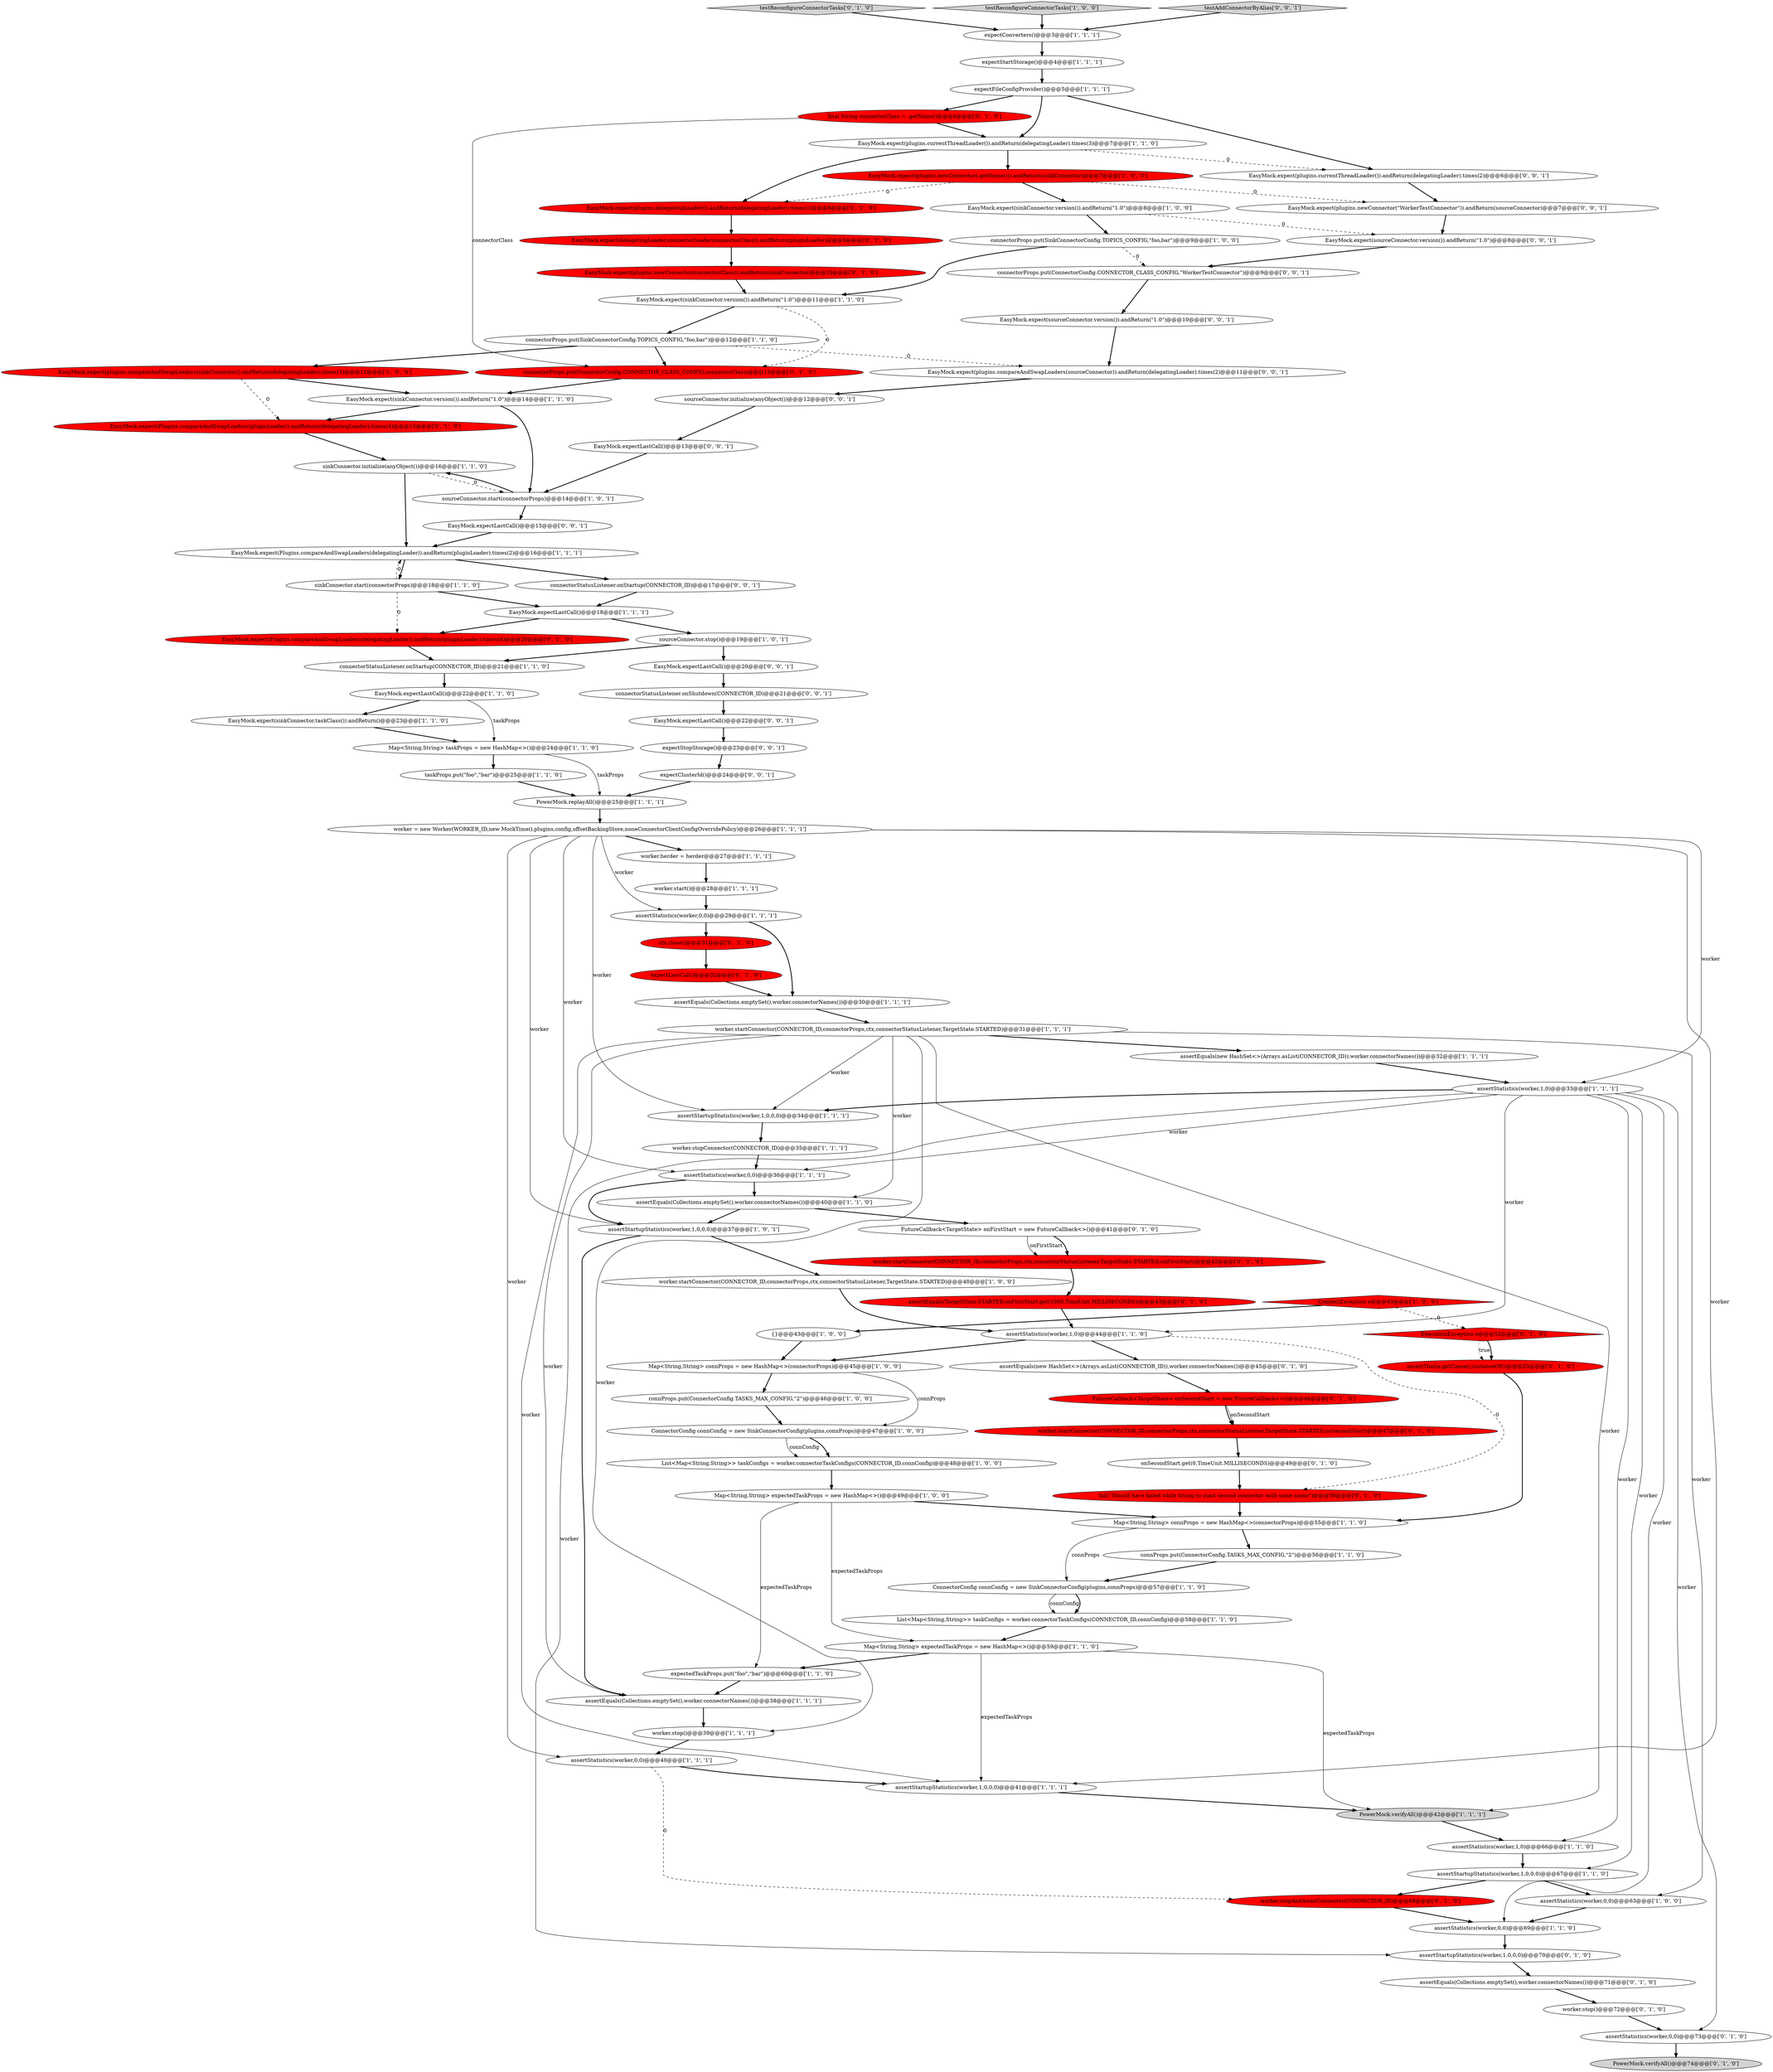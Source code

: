 digraph {
17 [style = filled, label = "connectorProps.put(SinkConnectorConfig.TOPICS_CONFIG,\"foo,bar\")@@@9@@@['1', '0', '0']", fillcolor = white, shape = ellipse image = "AAA0AAABBB1BBB"];
13 [style = filled, label = "EasyMock.expect(sinkConnector.taskClass()).andReturn()@@@23@@@['1', '1', '0']", fillcolor = white, shape = ellipse image = "AAA0AAABBB1BBB"];
51 [style = filled, label = "{}@@@43@@@['1', '0', '0']", fillcolor = white, shape = ellipse image = "AAA0AAABBB1BBB"];
91 [style = filled, label = "EasyMock.expectLastCall()@@@15@@@['0', '0', '1']", fillcolor = white, shape = ellipse image = "AAA0AAABBB3BBB"];
68 [style = filled, label = "testReconfigureConnectorTasks['0', '1', '0']", fillcolor = lightgray, shape = diamond image = "AAA0AAABBB2BBB"];
45 [style = filled, label = "sourceConnector.stop()@@@19@@@['1', '0', '1']", fillcolor = white, shape = ellipse image = "AAA0AAABBB1BBB"];
20 [style = filled, label = "connectorProps.put(SinkConnectorConfig.TOPICS_CONFIG,\"foo,bar\")@@@12@@@['1', '1', '0']", fillcolor = white, shape = ellipse image = "AAA0AAABBB1BBB"];
23 [style = filled, label = "assertStartupStatistics(worker,1,0,0,0)@@@37@@@['1', '0', '1']", fillcolor = white, shape = ellipse image = "AAA0AAABBB1BBB"];
36 [style = filled, label = "worker.herder = herder@@@27@@@['1', '1', '1']", fillcolor = white, shape = ellipse image = "AAA0AAABBB1BBB"];
47 [style = filled, label = "assertStatistics(worker,0,0)@@@69@@@['1', '1', '0']", fillcolor = white, shape = ellipse image = "AAA0AAABBB1BBB"];
0 [style = filled, label = "assertStartupStatistics(worker,1,0,0,0)@@@34@@@['1', '1', '1']", fillcolor = white, shape = ellipse image = "AAA0AAABBB1BBB"];
10 [style = filled, label = "connProps.put(ConnectorConfig.TASKS_MAX_CONFIG,\"2\")@@@46@@@['1', '0', '0']", fillcolor = white, shape = ellipse image = "AAA0AAABBB1BBB"];
19 [style = filled, label = "assertStatistics(worker,0,0)@@@63@@@['1', '0', '0']", fillcolor = white, shape = ellipse image = "AAA0AAABBB1BBB"];
31 [style = filled, label = "EasyMock.expect(sinkConnector.version()).andReturn(\"1.0\")@@@11@@@['1', '1', '0']", fillcolor = white, shape = ellipse image = "AAA0AAABBB1BBB"];
43 [style = filled, label = "PowerMock.replayAll()@@@25@@@['1', '1', '1']", fillcolor = white, shape = ellipse image = "AAA0AAABBB1BBB"];
44 [style = filled, label = "Map<String,String> expectedTaskProps = new HashMap<>()@@@49@@@['1', '0', '0']", fillcolor = white, shape = ellipse image = "AAA0AAABBB1BBB"];
72 [style = filled, label = "worker.stopAndAwaitConnector(CONNECTOR_ID)@@@68@@@['0', '1', '0']", fillcolor = red, shape = ellipse image = "AAA1AAABBB2BBB"];
100 [style = filled, label = "connectorStatusListener.onStartup(CONNECTOR_ID)@@@17@@@['0', '0', '1']", fillcolor = white, shape = ellipse image = "AAA0AAABBB3BBB"];
27 [style = filled, label = "List<Map<String,String>> taskConfigs = worker.connectorTaskConfigs(CONNECTOR_ID,connConfig)@@@48@@@['1', '0', '0']", fillcolor = white, shape = ellipse image = "AAA0AAABBB1BBB"];
46 [style = filled, label = "worker.startConnector(CONNECTOR_ID,connectorProps,ctx,connectorStatusListener,TargetState.STARTED)@@@31@@@['1', '1', '1']", fillcolor = white, shape = ellipse image = "AAA0AAABBB1BBB"];
14 [style = filled, label = "assertStatistics(worker,1,0)@@@44@@@['1', '1', '0']", fillcolor = white, shape = ellipse image = "AAA0AAABBB1BBB"];
15 [style = filled, label = "taskProps.put(\"foo\",\"bar\")@@@25@@@['1', '1', '0']", fillcolor = white, shape = ellipse image = "AAA0AAABBB1BBB"];
97 [style = filled, label = "expectClusterId()@@@24@@@['0', '0', '1']", fillcolor = white, shape = ellipse image = "AAA0AAABBB3BBB"];
50 [style = filled, label = "EasyMock.expect(plugins.compareAndSwapLoaders(sinkConnector)).andReturn(delegatingLoader).times(3)@@@12@@@['1', '0', '0']", fillcolor = red, shape = ellipse image = "AAA1AAABBB1BBB"];
73 [style = filled, label = "FutureCallback<TargetState> onSecondStart = new FutureCallback<>()@@@46@@@['0', '1', '0']", fillcolor = red, shape = ellipse image = "AAA1AAABBB2BBB"];
79 [style = filled, label = "ExecutionException e@@@52@@@['0', '1', '0']", fillcolor = red, shape = diamond image = "AAA1AAABBB2BBB"];
87 [style = filled, label = "EasyMock.expect(plugins.currentThreadLoader()).andReturn(delegatingLoader).times(2)@@@6@@@['0', '0', '1']", fillcolor = white, shape = ellipse image = "AAA0AAABBB3BBB"];
99 [style = filled, label = "sourceConnector.initialize(anyObject())@@@12@@@['0', '0', '1']", fillcolor = white, shape = ellipse image = "AAA0AAABBB3BBB"];
22 [style = filled, label = "worker.start()@@@28@@@['1', '1', '1']", fillcolor = white, shape = ellipse image = "AAA0AAABBB1BBB"];
89 [style = filled, label = "EasyMock.expect(sourceConnector.version()).andReturn(\"1.0\")@@@8@@@['0', '0', '1']", fillcolor = white, shape = ellipse image = "AAA0AAABBB3BBB"];
3 [style = filled, label = "worker.stopConnector(CONNECTOR_ID)@@@35@@@['1', '1', '1']", fillcolor = white, shape = ellipse image = "AAA0AAABBB1BBB"];
80 [style = filled, label = "worker.startConnector(CONNECTOR_ID,connectorProps,ctx,connectorStatusListener,TargetState.STARTED,onSecondStart)@@@47@@@['0', '1', '0']", fillcolor = red, shape = ellipse image = "AAA1AAABBB2BBB"];
11 [style = filled, label = "assertStartupStatistics(worker,1,0,0,0)@@@41@@@['1', '1', '1']", fillcolor = white, shape = ellipse image = "AAA0AAABBB1BBB"];
69 [style = filled, label = "assertStartupStatistics(worker,1,0,0,0)@@@70@@@['0', '1', '0']", fillcolor = white, shape = ellipse image = "AAA0AAABBB2BBB"];
29 [style = filled, label = "Map<String,String> expectedTaskProps = new HashMap<>()@@@59@@@['1', '1', '0']", fillcolor = white, shape = ellipse image = "AAA0AAABBB1BBB"];
64 [style = filled, label = "assertStatistics(worker,0,0)@@@73@@@['0', '1', '0']", fillcolor = white, shape = ellipse image = "AAA0AAABBB2BBB"];
48 [style = filled, label = "assertStatistics(worker,0,0)@@@40@@@['1', '1', '1']", fillcolor = white, shape = ellipse image = "AAA0AAABBB1BBB"];
25 [style = filled, label = "ConnectorConfig connConfig = new SinkConnectorConfig(plugins,connProps)@@@57@@@['1', '1', '0']", fillcolor = white, shape = ellipse image = "AAA0AAABBB1BBB"];
70 [style = filled, label = "PowerMock.verifyAll()@@@74@@@['0', '1', '0']", fillcolor = lightgray, shape = ellipse image = "AAA0AAABBB2BBB"];
62 [style = filled, label = "EasyMock.expect(delegatingLoader.connectorLoader(connectorClass)).andReturn(pluginLoader)@@@9@@@['0', '1', '0']", fillcolor = red, shape = ellipse image = "AAA1AAABBB2BBB"];
67 [style = filled, label = "assertEquals(TargetState.STARTED,onFirstStart.get(1000,TimeUnit.MILLISECONDS))@@@43@@@['0', '1', '0']", fillcolor = red, shape = ellipse image = "AAA1AAABBB2BBB"];
78 [style = filled, label = "FutureCallback<TargetState> onFirstStart = new FutureCallback<>()@@@41@@@['0', '1', '0']", fillcolor = white, shape = ellipse image = "AAA0AAABBB2BBB"];
8 [style = filled, label = "assertStatistics(worker,0,0)@@@29@@@['1', '1', '1']", fillcolor = white, shape = ellipse image = "AAA0AAABBB1BBB"];
81 [style = filled, label = "EasyMock.expect(Plugins.compareAndSwapLoaders(delegatingLoader)).andReturn(pluginLoader).times(4)@@@20@@@['0', '1', '0']", fillcolor = red, shape = ellipse image = "AAA1AAABBB2BBB"];
84 [style = filled, label = "assertThat(e.getCause(),instanceOf())@@@53@@@['0', '1', '0']", fillcolor = red, shape = ellipse image = "AAA1AAABBB2BBB"];
32 [style = filled, label = "assertStatistics(worker,1,0)@@@66@@@['1', '1', '0']", fillcolor = white, shape = ellipse image = "AAA0AAABBB1BBB"];
59 [style = filled, label = "Map<String,String> connProps = new HashMap<>(connectorProps)@@@45@@@['1', '0', '0']", fillcolor = white, shape = ellipse image = "AAA0AAABBB1BBB"];
90 [style = filled, label = "connectorStatusListener.onShutdown(CONNECTOR_ID)@@@21@@@['0', '0', '1']", fillcolor = white, shape = ellipse image = "AAA0AAABBB3BBB"];
26 [style = filled, label = "EasyMock.expect(plugins.newConnector(.getName())).andReturn(sinkConnector)@@@7@@@['1', '0', '0']", fillcolor = red, shape = ellipse image = "AAA1AAABBB1BBB"];
60 [style = filled, label = "connProps.put(ConnectorConfig.TASKS_MAX_CONFIG,\"2\")@@@56@@@['1', '1', '0']", fillcolor = white, shape = ellipse image = "AAA0AAABBB1BBB"];
9 [style = filled, label = "Map<String,String> taskProps = new HashMap<>()@@@24@@@['1', '1', '0']", fillcolor = white, shape = ellipse image = "AAA0AAABBB1BBB"];
76 [style = filled, label = "onSecondStart.get(0,TimeUnit.MILLISECONDS)@@@49@@@['0', '1', '0']", fillcolor = white, shape = ellipse image = "AAA0AAABBB2BBB"];
54 [style = filled, label = "worker.startConnector(CONNECTOR_ID,connectorProps,ctx,connectorStatusListener,TargetState.STARTED)@@@40@@@['1', '0', '0']", fillcolor = white, shape = ellipse image = "AAA0AAABBB1BBB"];
63 [style = filled, label = "assertEquals(Collections.emptySet(),worker.connectorNames())@@@71@@@['0', '1', '0']", fillcolor = white, shape = ellipse image = "AAA0AAABBB2BBB"];
30 [style = filled, label = "sinkConnector.start(connectorProps)@@@18@@@['1', '1', '0']", fillcolor = white, shape = ellipse image = "AAA0AAABBB1BBB"];
92 [style = filled, label = "expectStopStorage()@@@23@@@['0', '0', '1']", fillcolor = white, shape = ellipse image = "AAA0AAABBB3BBB"];
95 [style = filled, label = "EasyMock.expect(plugins.newConnector(\"WorkerTestConnector\")).andReturn(sourceConnector)@@@7@@@['0', '0', '1']", fillcolor = white, shape = ellipse image = "AAA0AAABBB3BBB"];
77 [style = filled, label = "expectLastCall()@@@32@@@['0', '1', '0']", fillcolor = red, shape = ellipse image = "AAA1AAABBB2BBB"];
83 [style = filled, label = "connectorProps.put(ConnectorConfig.CONNECTOR_CLASS_CONFIG,connectorClass)@@@13@@@['0', '1', '0']", fillcolor = red, shape = ellipse image = "AAA1AAABBB2BBB"];
21 [style = filled, label = "PowerMock.verifyAll()@@@42@@@['1', '1', '1']", fillcolor = lightgray, shape = ellipse image = "AAA0AAABBB1BBB"];
7 [style = filled, label = "assertEquals(Collections.emptySet(),worker.connectorNames())@@@30@@@['1', '1', '1']", fillcolor = white, shape = ellipse image = "AAA0AAABBB1BBB"];
1 [style = filled, label = "EasyMock.expect(plugins.currentThreadLoader()).andReturn(delegatingLoader).times(3)@@@7@@@['1', '1', '0']", fillcolor = white, shape = ellipse image = "AAA0AAABBB1BBB"];
52 [style = filled, label = "assertEquals(Collections.emptySet(),worker.connectorNames())@@@38@@@['1', '1', '1']", fillcolor = white, shape = ellipse image = "AAA0AAABBB1BBB"];
65 [style = filled, label = "final String connectorClass = .getName()@@@6@@@['0', '1', '0']", fillcolor = red, shape = ellipse image = "AAA1AAABBB2BBB"];
38 [style = filled, label = "testReconfigureConnectorTasks['1', '0', '0']", fillcolor = lightgray, shape = diamond image = "AAA0AAABBB1BBB"];
74 [style = filled, label = "EasyMock.expect(Plugins.compareAndSwapLoaders(pluginLoader)).andReturn(delegatingLoader).times(4)@@@15@@@['0', '1', '0']", fillcolor = red, shape = ellipse image = "AAA1AAABBB2BBB"];
55 [style = filled, label = "ConnectException e@@@43@@@['1', '0', '0']", fillcolor = red, shape = diamond image = "AAA1AAABBB1BBB"];
101 [style = filled, label = "EasyMock.expectLastCall()@@@13@@@['0', '0', '1']", fillcolor = white, shape = ellipse image = "AAA0AAABBB3BBB"];
93 [style = filled, label = "connectorProps.put(ConnectorConfig.CONNECTOR_CLASS_CONFIG,\"WorkerTestConnector\")@@@9@@@['0', '0', '1']", fillcolor = white, shape = ellipse image = "AAA0AAABBB3BBB"];
102 [style = filled, label = "EasyMock.expectLastCall()@@@22@@@['0', '0', '1']", fillcolor = white, shape = ellipse image = "AAA0AAABBB3BBB"];
28 [style = filled, label = "Map<String,String> connProps = new HashMap<>(connectorProps)@@@55@@@['1', '1', '0']", fillcolor = white, shape = ellipse image = "AAA0AAABBB1BBB"];
12 [style = filled, label = "EasyMock.expectLastCall()@@@22@@@['1', '1', '0']", fillcolor = white, shape = ellipse image = "AAA0AAABBB1BBB"];
18 [style = filled, label = "assertStatistics(worker,0,0)@@@36@@@['1', '1', '1']", fillcolor = white, shape = ellipse image = "AAA0AAABBB1BBB"];
57 [style = filled, label = "EasyMock.expect(sinkConnector.version()).andReturn(\"1.0\")@@@8@@@['1', '0', '0']", fillcolor = white, shape = ellipse image = "AAA0AAABBB1BBB"];
4 [style = filled, label = "List<Map<String,String>> taskConfigs = worker.connectorTaskConfigs(CONNECTOR_ID,connConfig)@@@58@@@['1', '1', '0']", fillcolor = white, shape = ellipse image = "AAA0AAABBB1BBB"];
42 [style = filled, label = "assertEquals(Collections.emptySet(),worker.connectorNames())@@@40@@@['1', '1', '0']", fillcolor = white, shape = ellipse image = "AAA0AAABBB1BBB"];
58 [style = filled, label = "assertStatistics(worker,1,0)@@@33@@@['1', '1', '1']", fillcolor = white, shape = ellipse image = "AAA0AAABBB1BBB"];
85 [style = filled, label = "worker.startConnector(CONNECTOR_ID,connectorProps,ctx,connectorStatusListener,TargetState.STARTED,onFirstStart)@@@42@@@['0', '1', '0']", fillcolor = red, shape = ellipse image = "AAA1AAABBB2BBB"];
96 [style = filled, label = "EasyMock.expectLastCall()@@@20@@@['0', '0', '1']", fillcolor = white, shape = ellipse image = "AAA0AAABBB3BBB"];
86 [style = filled, label = "worker.stop()@@@72@@@['0', '1', '0']", fillcolor = white, shape = ellipse image = "AAA0AAABBB2BBB"];
39 [style = filled, label = "worker = new Worker(WORKER_ID,new MockTime(),plugins,config,offsetBackingStore,noneConnectorClientConfigOverridePolicy)@@@26@@@['1', '1', '1']", fillcolor = white, shape = ellipse image = "AAA0AAABBB1BBB"];
88 [style = filled, label = "testAddConnectorByAlias['0', '0', '1']", fillcolor = lightgray, shape = diamond image = "AAA0AAABBB3BBB"];
71 [style = filled, label = "assertEquals(new HashSet<>(Arrays.asList(CONNECTOR_ID)),worker.connectorNames())@@@45@@@['0', '1', '0']", fillcolor = white, shape = ellipse image = "AAA0AAABBB2BBB"];
53 [style = filled, label = "expectedTaskProps.put(\"foo\",\"bar\")@@@60@@@['1', '1', '0']", fillcolor = white, shape = ellipse image = "AAA0AAABBB1BBB"];
61 [style = filled, label = "EasyMock.expect(plugins.delegatingLoader()).andReturn(delegatingLoader).times(1)@@@8@@@['0', '1', '0']", fillcolor = red, shape = ellipse image = "AAA1AAABBB2BBB"];
56 [style = filled, label = "expectFileConfigProvider()@@@5@@@['1', '1', '1']", fillcolor = white, shape = ellipse image = "AAA0AAABBB1BBB"];
98 [style = filled, label = "EasyMock.expect(plugins.compareAndSwapLoaders(sourceConnector)).andReturn(delegatingLoader).times(2)@@@11@@@['0', '0', '1']", fillcolor = white, shape = ellipse image = "AAA0AAABBB3BBB"];
16 [style = filled, label = "EasyMock.expectLastCall()@@@18@@@['1', '1', '1']", fillcolor = white, shape = ellipse image = "AAA0AAABBB1BBB"];
75 [style = filled, label = "fail(\"Should have failed while trying to start second connector with same name\")@@@50@@@['0', '1', '0']", fillcolor = red, shape = ellipse image = "AAA1AAABBB2BBB"];
82 [style = filled, label = "EasyMock.expect(plugins.newConnector(connectorClass)).andReturn(sinkConnector)@@@10@@@['0', '1', '0']", fillcolor = red, shape = ellipse image = "AAA1AAABBB2BBB"];
6 [style = filled, label = "sourceConnector.start(connectorProps)@@@14@@@['1', '0', '1']", fillcolor = white, shape = ellipse image = "AAA0AAABBB1BBB"];
35 [style = filled, label = "connectorStatusListener.onStartup(CONNECTOR_ID)@@@21@@@['1', '1', '0']", fillcolor = white, shape = ellipse image = "AAA0AAABBB1BBB"];
33 [style = filled, label = "EasyMock.expect(Plugins.compareAndSwapLoaders(delegatingLoader)).andReturn(pluginLoader).times(2)@@@16@@@['1', '1', '1']", fillcolor = white, shape = ellipse image = "AAA0AAABBB1BBB"];
5 [style = filled, label = "expectConverters()@@@3@@@['1', '1', '1']", fillcolor = white, shape = ellipse image = "AAA0AAABBB1BBB"];
2 [style = filled, label = "assertStartupStatistics(worker,1,0,0,0)@@@67@@@['1', '1', '0']", fillcolor = white, shape = ellipse image = "AAA0AAABBB1BBB"];
49 [style = filled, label = "expectStartStorage()@@@4@@@['1', '1', '1']", fillcolor = white, shape = ellipse image = "AAA0AAABBB1BBB"];
41 [style = filled, label = "worker.stop()@@@39@@@['1', '1', '1']", fillcolor = white, shape = ellipse image = "AAA0AAABBB1BBB"];
24 [style = filled, label = "assertEquals(new HashSet<>(Arrays.asList(CONNECTOR_ID)),worker.connectorNames())@@@32@@@['1', '1', '1']", fillcolor = white, shape = ellipse image = "AAA0AAABBB1BBB"];
34 [style = filled, label = "sinkConnector.initialize(anyObject())@@@16@@@['1', '1', '0']", fillcolor = white, shape = ellipse image = "AAA0AAABBB1BBB"];
37 [style = filled, label = "ConnectorConfig connConfig = new SinkConnectorConfig(plugins,connProps)@@@47@@@['1', '0', '0']", fillcolor = white, shape = ellipse image = "AAA0AAABBB1BBB"];
40 [style = filled, label = "EasyMock.expect(sinkConnector.version()).andReturn(\"1.0\")@@@14@@@['1', '1', '0']", fillcolor = white, shape = ellipse image = "AAA0AAABBB1BBB"];
94 [style = filled, label = "EasyMock.expect(sourceConnector.version()).andReturn(\"1.0\")@@@10@@@['0', '0', '1']", fillcolor = white, shape = ellipse image = "AAA0AAABBB3BBB"];
66 [style = filled, label = "ctx.close()@@@31@@@['0', '1', '0']", fillcolor = red, shape = ellipse image = "AAA1AAABBB2BBB"];
44->29 [style = solid, label="expectedTaskProps"];
42->23 [style = bold, label=""];
6->91 [style = bold, label=""];
45->96 [style = bold, label=""];
40->6 [style = bold, label=""];
37->27 [style = bold, label=""];
56->1 [style = bold, label=""];
25->4 [style = solid, label="connConfig"];
63->86 [style = bold, label=""];
58->0 [style = bold, label=""];
73->80 [style = solid, label="onSecondStart"];
30->81 [style = dashed, label="0"];
94->98 [style = bold, label=""];
27->44 [style = bold, label=""];
24->58 [style = bold, label=""];
47->69 [style = bold, label=""];
55->51 [style = bold, label=""];
20->98 [style = dashed, label="0"];
85->67 [style = bold, label=""];
30->33 [style = dashed, label="0"];
46->42 [style = solid, label="worker"];
89->93 [style = bold, label=""];
77->7 [style = bold, label=""];
39->58 [style = solid, label="worker"];
3->18 [style = bold, label=""];
22->8 [style = bold, label=""];
50->74 [style = dashed, label="0"];
41->48 [style = bold, label=""];
73->80 [style = bold, label=""];
39->8 [style = solid, label="worker"];
5->49 [style = bold, label=""];
26->61 [style = dashed, label="0"];
93->94 [style = bold, label=""];
23->52 [style = bold, label=""];
26->57 [style = bold, label=""];
48->72 [style = dashed, label="0"];
49->56 [style = bold, label=""];
72->47 [style = bold, label=""];
79->84 [style = dotted, label="true"];
92->97 [style = bold, label=""];
31->20 [style = bold, label=""];
39->11 [style = solid, label="worker"];
45->35 [style = bold, label=""];
58->47 [style = solid, label="worker"];
58->64 [style = solid, label="worker"];
35->12 [style = bold, label=""];
76->75 [style = bold, label=""];
56->65 [style = bold, label=""];
39->23 [style = solid, label="worker"];
0->3 [style = bold, label=""];
39->0 [style = solid, label="worker"];
81->35 [style = bold, label=""];
9->43 [style = solid, label="taskProps"];
17->93 [style = dashed, label="0"];
42->78 [style = bold, label=""];
46->21 [style = solid, label="worker"];
7->46 [style = bold, label=""];
16->45 [style = bold, label=""];
62->82 [style = bold, label=""];
34->6 [style = dashed, label="0"];
53->52 [style = bold, label=""];
46->24 [style = bold, label=""];
79->84 [style = bold, label=""];
46->19 [style = solid, label="worker"];
34->33 [style = bold, label=""];
100->16 [style = bold, label=""];
40->74 [style = bold, label=""];
75->28 [style = bold, label=""];
98->99 [style = bold, label=""];
87->95 [style = bold, label=""];
14->71 [style = bold, label=""];
96->90 [style = bold, label=""];
46->41 [style = solid, label="worker"];
39->18 [style = solid, label="worker"];
33->100 [style = bold, label=""];
46->11 [style = solid, label="worker"];
12->9 [style = solid, label="taskProps"];
33->30 [style = bold, label=""];
59->10 [style = bold, label=""];
80->76 [style = bold, label=""];
58->18 [style = solid, label="worker"];
78->85 [style = solid, label="onFirstStart"];
58->69 [style = solid, label="worker"];
31->83 [style = dashed, label="0"];
65->1 [style = bold, label=""];
46->0 [style = solid, label="worker"];
37->27 [style = solid, label="connConfig"];
83->40 [style = bold, label=""];
55->79 [style = dashed, label="0"];
38->5 [style = bold, label=""];
57->17 [style = bold, label=""];
23->54 [style = bold, label=""];
95->89 [style = bold, label=""];
91->33 [style = bold, label=""];
6->34 [style = bold, label=""];
18->23 [style = bold, label=""];
11->21 [style = bold, label=""];
1->61 [style = bold, label=""];
52->41 [style = bold, label=""];
102->92 [style = bold, label=""];
44->53 [style = solid, label="expectedTaskProps"];
16->81 [style = bold, label=""];
78->85 [style = bold, label=""];
101->6 [style = bold, label=""];
4->29 [style = bold, label=""];
74->34 [style = bold, label=""];
60->25 [style = bold, label=""];
12->13 [style = bold, label=""];
71->73 [style = bold, label=""];
19->47 [style = bold, label=""];
99->101 [style = bold, label=""];
28->60 [style = bold, label=""];
48->11 [style = bold, label=""];
15->43 [style = bold, label=""];
28->25 [style = solid, label="connProps"];
13->9 [style = bold, label=""];
43->39 [style = bold, label=""];
8->66 [style = bold, label=""];
57->89 [style = dashed, label="0"];
61->62 [style = bold, label=""];
54->14 [style = bold, label=""];
86->64 [style = bold, label=""];
10->37 [style = bold, label=""];
2->72 [style = bold, label=""];
20->50 [style = bold, label=""];
29->53 [style = bold, label=""];
66->77 [style = bold, label=""];
59->37 [style = solid, label="connProps"];
2->19 [style = bold, label=""];
65->83 [style = solid, label="connectorClass"];
97->43 [style = bold, label=""];
26->95 [style = dashed, label="0"];
39->48 [style = solid, label="worker"];
58->32 [style = solid, label="worker"];
88->5 [style = bold, label=""];
17->31 [style = bold, label=""];
25->4 [style = bold, label=""];
90->102 [style = bold, label=""];
14->75 [style = dashed, label="0"];
1->26 [style = bold, label=""];
1->87 [style = dashed, label="0"];
32->2 [style = bold, label=""];
8->7 [style = bold, label=""];
51->59 [style = bold, label=""];
68->5 [style = bold, label=""];
58->2 [style = solid, label="worker"];
46->52 [style = solid, label="worker"];
9->15 [style = bold, label=""];
20->83 [style = bold, label=""];
44->28 [style = bold, label=""];
29->11 [style = solid, label="expectedTaskProps"];
50->40 [style = bold, label=""];
21->32 [style = bold, label=""];
29->21 [style = solid, label="expectedTaskProps"];
82->31 [style = bold, label=""];
14->59 [style = bold, label=""];
30->16 [style = bold, label=""];
67->14 [style = bold, label=""];
39->36 [style = bold, label=""];
69->63 [style = bold, label=""];
58->14 [style = solid, label="worker"];
64->70 [style = bold, label=""];
84->28 [style = bold, label=""];
56->87 [style = bold, label=""];
18->42 [style = bold, label=""];
36->22 [style = bold, label=""];
}

